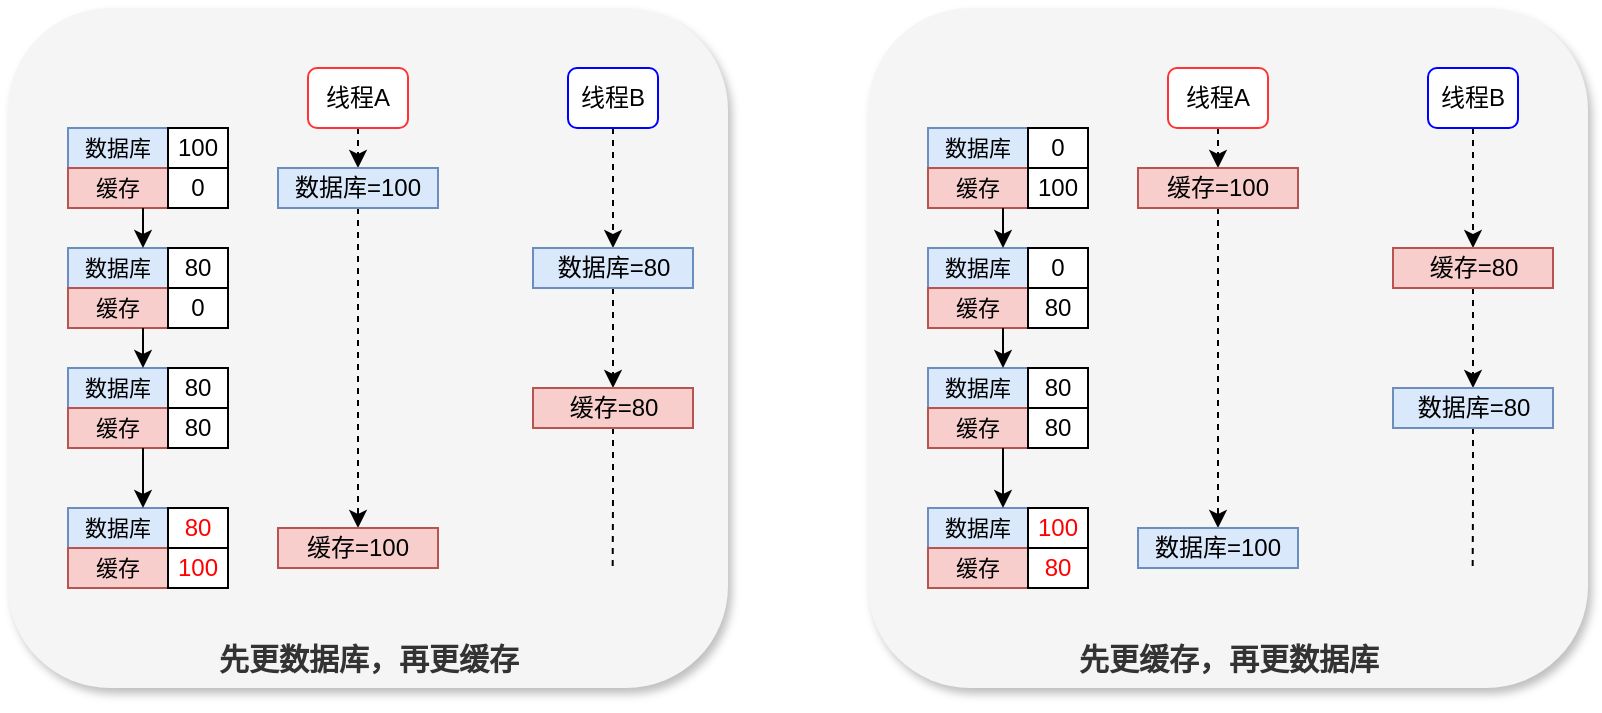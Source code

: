 <mxfile version="21.2.3" type="github">
  <diagram name="第 1 页" id="z1gU27IknUlDDUsyJ2qZ">
    <mxGraphModel dx="581" dy="354" grid="1" gridSize="10" guides="1" tooltips="1" connect="1" arrows="1" fold="1" page="1" pageScale="1" pageWidth="1169" pageHeight="827" math="0" shadow="0">
      <root>
        <mxCell id="0" />
        <mxCell id="1" parent="0" />
        <mxCell id="ilJ0-Uzo2o-Ag8Pwz9IC-57" value="" style="rounded=1;whiteSpace=wrap;html=1;fillColor=#f5f5f5;fontColor=#333333;strokeColor=none;shadow=1;" vertex="1" parent="1">
          <mxGeometry x="40" y="40" width="360" height="340" as="geometry" />
        </mxCell>
        <mxCell id="ilJ0-Uzo2o-Ag8Pwz9IC-20" style="edgeStyle=orthogonalEdgeStyle;rounded=0;orthogonalLoop=1;jettySize=auto;html=1;exitX=0.5;exitY=1;exitDx=0;exitDy=0;entryX=0.5;entryY=0;entryDx=0;entryDy=0;dashed=1;" edge="1" parent="1" source="ilJ0-Uzo2o-Ag8Pwz9IC-1" target="ilJ0-Uzo2o-Ag8Pwz9IC-19">
          <mxGeometry relative="1" as="geometry" />
        </mxCell>
        <mxCell id="ilJ0-Uzo2o-Ag8Pwz9IC-1" value="线程A" style="rounded=1;whiteSpace=wrap;html=1;strokeColor=#FF3333;" vertex="1" parent="1">
          <mxGeometry x="190" y="70" width="50" height="30" as="geometry" />
        </mxCell>
        <mxCell id="ilJ0-Uzo2o-Ag8Pwz9IC-24" style="edgeStyle=orthogonalEdgeStyle;rounded=0;orthogonalLoop=1;jettySize=auto;html=1;exitX=0.5;exitY=1;exitDx=0;exitDy=0;entryX=0.5;entryY=0;entryDx=0;entryDy=0;dashed=1;" edge="1" parent="1" source="ilJ0-Uzo2o-Ag8Pwz9IC-2" target="ilJ0-Uzo2o-Ag8Pwz9IC-23">
          <mxGeometry relative="1" as="geometry" />
        </mxCell>
        <mxCell id="ilJ0-Uzo2o-Ag8Pwz9IC-2" value="线程B" style="rounded=1;whiteSpace=wrap;html=1;strokeColor=#0000FF;" vertex="1" parent="1">
          <mxGeometry x="320" y="70" width="45" height="30" as="geometry" />
        </mxCell>
        <mxCell id="ilJ0-Uzo2o-Ag8Pwz9IC-17" value="" style="group" vertex="1" connectable="0" parent="1">
          <mxGeometry x="70" y="100" width="80" height="40" as="geometry" />
        </mxCell>
        <mxCell id="ilJ0-Uzo2o-Ag8Pwz9IC-12" value="" style="group" vertex="1" connectable="0" parent="ilJ0-Uzo2o-Ag8Pwz9IC-17">
          <mxGeometry width="80" height="20" as="geometry" />
        </mxCell>
        <mxCell id="ilJ0-Uzo2o-Ag8Pwz9IC-7" value="&lt;font style=&quot;font-size: 11px;&quot;&gt;数据库&lt;/font&gt;" style="rounded=0;whiteSpace=wrap;html=1;fillColor=#dae8fc;strokeColor=#6c8ebf;" vertex="1" parent="ilJ0-Uzo2o-Ag8Pwz9IC-12">
          <mxGeometry width="50" height="20" as="geometry" />
        </mxCell>
        <mxCell id="ilJ0-Uzo2o-Ag8Pwz9IC-8" value="100" style="rounded=0;whiteSpace=wrap;html=1;" vertex="1" parent="ilJ0-Uzo2o-Ag8Pwz9IC-12">
          <mxGeometry x="50" width="30" height="20" as="geometry" />
        </mxCell>
        <mxCell id="ilJ0-Uzo2o-Ag8Pwz9IC-16" value="" style="group" vertex="1" connectable="0" parent="ilJ0-Uzo2o-Ag8Pwz9IC-17">
          <mxGeometry y="20" width="80" height="20" as="geometry" />
        </mxCell>
        <mxCell id="ilJ0-Uzo2o-Ag8Pwz9IC-13" value="" style="group;fillColor=#f8cecc;strokeColor=#b85450;container=0;" vertex="1" connectable="0" parent="ilJ0-Uzo2o-Ag8Pwz9IC-16">
          <mxGeometry width="80" height="20" as="geometry" />
        </mxCell>
        <mxCell id="ilJ0-Uzo2o-Ag8Pwz9IC-14" value="&lt;font style=&quot;font-size: 11px;&quot;&gt;缓存&lt;/font&gt;" style="rounded=0;whiteSpace=wrap;html=1;fillColor=#f8cecc;strokeColor=#b85450;container=0;" vertex="1" parent="ilJ0-Uzo2o-Ag8Pwz9IC-16">
          <mxGeometry width="50" height="20" as="geometry" />
        </mxCell>
        <mxCell id="ilJ0-Uzo2o-Ag8Pwz9IC-15" value="0" style="rounded=0;whiteSpace=wrap;html=1;container=0;" vertex="1" parent="ilJ0-Uzo2o-Ag8Pwz9IC-16">
          <mxGeometry x="50" width="30" height="20" as="geometry" />
        </mxCell>
        <mxCell id="ilJ0-Uzo2o-Ag8Pwz9IC-22" style="edgeStyle=orthogonalEdgeStyle;rounded=0;orthogonalLoop=1;jettySize=auto;html=1;exitX=0.5;exitY=1;exitDx=0;exitDy=0;entryX=0.5;entryY=0;entryDx=0;entryDy=0;dashed=1;" edge="1" parent="1" source="ilJ0-Uzo2o-Ag8Pwz9IC-19" target="ilJ0-Uzo2o-Ag8Pwz9IC-21">
          <mxGeometry relative="1" as="geometry" />
        </mxCell>
        <mxCell id="ilJ0-Uzo2o-Ag8Pwz9IC-19" value="数据库=100" style="rounded=0;whiteSpace=wrap;html=1;fillColor=#dae8fc;strokeColor=#6c8ebf;" vertex="1" parent="1">
          <mxGeometry x="175" y="120" width="80" height="20" as="geometry" />
        </mxCell>
        <mxCell id="ilJ0-Uzo2o-Ag8Pwz9IC-21" value="缓存=100" style="rounded=0;whiteSpace=wrap;html=1;fillColor=#f8cecc;strokeColor=#b85450;" vertex="1" parent="1">
          <mxGeometry x="175" y="300" width="80" height="20" as="geometry" />
        </mxCell>
        <mxCell id="ilJ0-Uzo2o-Ag8Pwz9IC-26" style="edgeStyle=orthogonalEdgeStyle;rounded=0;orthogonalLoop=1;jettySize=auto;html=1;exitX=0.5;exitY=1;exitDx=0;exitDy=0;entryX=0.5;entryY=0;entryDx=0;entryDy=0;dashed=1;" edge="1" parent="1" source="ilJ0-Uzo2o-Ag8Pwz9IC-23" target="ilJ0-Uzo2o-Ag8Pwz9IC-25">
          <mxGeometry relative="1" as="geometry" />
        </mxCell>
        <mxCell id="ilJ0-Uzo2o-Ag8Pwz9IC-23" value="数据库=80" style="rounded=0;whiteSpace=wrap;html=1;fillColor=#dae8fc;strokeColor=#6c8ebf;" vertex="1" parent="1">
          <mxGeometry x="302.5" y="160" width="80" height="20" as="geometry" />
        </mxCell>
        <mxCell id="ilJ0-Uzo2o-Ag8Pwz9IC-27" style="edgeStyle=orthogonalEdgeStyle;rounded=0;orthogonalLoop=1;jettySize=auto;html=1;exitX=0.5;exitY=1;exitDx=0;exitDy=0;dashed=1;endArrow=none;endFill=0;" edge="1" parent="1" source="ilJ0-Uzo2o-Ag8Pwz9IC-25">
          <mxGeometry relative="1" as="geometry">
            <mxPoint x="342.333" y="320" as="targetPoint" />
          </mxGeometry>
        </mxCell>
        <mxCell id="ilJ0-Uzo2o-Ag8Pwz9IC-25" value="缓存=80" style="rounded=0;whiteSpace=wrap;html=1;fillColor=#f8cecc;strokeColor=#b85450;" vertex="1" parent="1">
          <mxGeometry x="302.5" y="230" width="80" height="20" as="geometry" />
        </mxCell>
        <mxCell id="ilJ0-Uzo2o-Ag8Pwz9IC-28" value="" style="group" vertex="1" connectable="0" parent="1">
          <mxGeometry x="70" y="160" width="80" height="40" as="geometry" />
        </mxCell>
        <mxCell id="ilJ0-Uzo2o-Ag8Pwz9IC-29" value="" style="group" vertex="1" connectable="0" parent="ilJ0-Uzo2o-Ag8Pwz9IC-28">
          <mxGeometry width="80" height="20" as="geometry" />
        </mxCell>
        <mxCell id="ilJ0-Uzo2o-Ag8Pwz9IC-30" value="&lt;font style=&quot;font-size: 11px;&quot;&gt;数据库&lt;/font&gt;" style="rounded=0;whiteSpace=wrap;html=1;fillColor=#dae8fc;strokeColor=#6c8ebf;" vertex="1" parent="ilJ0-Uzo2o-Ag8Pwz9IC-29">
          <mxGeometry width="50" height="20" as="geometry" />
        </mxCell>
        <mxCell id="ilJ0-Uzo2o-Ag8Pwz9IC-31" value="80" style="rounded=0;whiteSpace=wrap;html=1;" vertex="1" parent="ilJ0-Uzo2o-Ag8Pwz9IC-29">
          <mxGeometry x="50" width="30" height="20" as="geometry" />
        </mxCell>
        <mxCell id="ilJ0-Uzo2o-Ag8Pwz9IC-32" value="" style="group" vertex="1" connectable="0" parent="ilJ0-Uzo2o-Ag8Pwz9IC-28">
          <mxGeometry y="20" width="80" height="20" as="geometry" />
        </mxCell>
        <mxCell id="ilJ0-Uzo2o-Ag8Pwz9IC-33" value="" style="group;fillColor=#f8cecc;strokeColor=#b85450;container=0;" vertex="1" connectable="0" parent="ilJ0-Uzo2o-Ag8Pwz9IC-32">
          <mxGeometry width="80" height="20" as="geometry" />
        </mxCell>
        <mxCell id="ilJ0-Uzo2o-Ag8Pwz9IC-34" value="&lt;font style=&quot;font-size: 11px;&quot;&gt;缓存&lt;/font&gt;" style="rounded=0;whiteSpace=wrap;html=1;fillColor=#f8cecc;strokeColor=#b85450;container=0;" vertex="1" parent="ilJ0-Uzo2o-Ag8Pwz9IC-32">
          <mxGeometry width="50" height="20" as="geometry" />
        </mxCell>
        <mxCell id="ilJ0-Uzo2o-Ag8Pwz9IC-35" value="0" style="rounded=0;whiteSpace=wrap;html=1;container=0;" vertex="1" parent="ilJ0-Uzo2o-Ag8Pwz9IC-32">
          <mxGeometry x="50" width="30" height="20" as="geometry" />
        </mxCell>
        <mxCell id="ilJ0-Uzo2o-Ag8Pwz9IC-36" value="" style="group" vertex="1" connectable="0" parent="1">
          <mxGeometry x="70" y="220" width="80" height="40" as="geometry" />
        </mxCell>
        <mxCell id="ilJ0-Uzo2o-Ag8Pwz9IC-37" value="" style="group" vertex="1" connectable="0" parent="ilJ0-Uzo2o-Ag8Pwz9IC-36">
          <mxGeometry width="80" height="20" as="geometry" />
        </mxCell>
        <mxCell id="ilJ0-Uzo2o-Ag8Pwz9IC-38" value="&lt;font style=&quot;font-size: 11px;&quot;&gt;数据库&lt;/font&gt;" style="rounded=0;whiteSpace=wrap;html=1;fillColor=#dae8fc;strokeColor=#6c8ebf;" vertex="1" parent="ilJ0-Uzo2o-Ag8Pwz9IC-37">
          <mxGeometry width="50" height="20" as="geometry" />
        </mxCell>
        <mxCell id="ilJ0-Uzo2o-Ag8Pwz9IC-39" value="80" style="rounded=0;whiteSpace=wrap;html=1;" vertex="1" parent="ilJ0-Uzo2o-Ag8Pwz9IC-37">
          <mxGeometry x="50" width="30" height="20" as="geometry" />
        </mxCell>
        <mxCell id="ilJ0-Uzo2o-Ag8Pwz9IC-40" value="" style="group" vertex="1" connectable="0" parent="ilJ0-Uzo2o-Ag8Pwz9IC-36">
          <mxGeometry y="20" width="80" height="20" as="geometry" />
        </mxCell>
        <mxCell id="ilJ0-Uzo2o-Ag8Pwz9IC-41" value="" style="group;fillColor=#f8cecc;strokeColor=#b85450;container=0;" vertex="1" connectable="0" parent="ilJ0-Uzo2o-Ag8Pwz9IC-40">
          <mxGeometry width="80" height="20" as="geometry" />
        </mxCell>
        <mxCell id="ilJ0-Uzo2o-Ag8Pwz9IC-42" value="&lt;font style=&quot;font-size: 11px;&quot;&gt;缓存&lt;/font&gt;" style="rounded=0;whiteSpace=wrap;html=1;fillColor=#f8cecc;strokeColor=#b85450;container=0;" vertex="1" parent="ilJ0-Uzo2o-Ag8Pwz9IC-40">
          <mxGeometry width="50" height="20" as="geometry" />
        </mxCell>
        <mxCell id="ilJ0-Uzo2o-Ag8Pwz9IC-43" value="80" style="rounded=0;whiteSpace=wrap;html=1;container=0;" vertex="1" parent="ilJ0-Uzo2o-Ag8Pwz9IC-40">
          <mxGeometry x="50" width="30" height="20" as="geometry" />
        </mxCell>
        <mxCell id="ilJ0-Uzo2o-Ag8Pwz9IC-44" value="" style="group" vertex="1" connectable="0" parent="1">
          <mxGeometry x="70" y="290" width="80" height="40" as="geometry" />
        </mxCell>
        <mxCell id="ilJ0-Uzo2o-Ag8Pwz9IC-45" value="" style="group" vertex="1" connectable="0" parent="ilJ0-Uzo2o-Ag8Pwz9IC-44">
          <mxGeometry width="80" height="20" as="geometry" />
        </mxCell>
        <mxCell id="ilJ0-Uzo2o-Ag8Pwz9IC-46" value="&lt;font style=&quot;font-size: 11px;&quot;&gt;数据库&lt;/font&gt;" style="rounded=0;whiteSpace=wrap;html=1;fillColor=#dae8fc;strokeColor=#6c8ebf;" vertex="1" parent="ilJ0-Uzo2o-Ag8Pwz9IC-45">
          <mxGeometry width="50" height="20" as="geometry" />
        </mxCell>
        <mxCell id="ilJ0-Uzo2o-Ag8Pwz9IC-47" value="&lt;font color=&quot;#ff0000&quot;&gt;80&lt;/font&gt;" style="rounded=0;whiteSpace=wrap;html=1;" vertex="1" parent="ilJ0-Uzo2o-Ag8Pwz9IC-45">
          <mxGeometry x="50" width="30" height="20" as="geometry" />
        </mxCell>
        <mxCell id="ilJ0-Uzo2o-Ag8Pwz9IC-48" value="" style="group" vertex="1" connectable="0" parent="ilJ0-Uzo2o-Ag8Pwz9IC-44">
          <mxGeometry y="20" width="80" height="20" as="geometry" />
        </mxCell>
        <mxCell id="ilJ0-Uzo2o-Ag8Pwz9IC-49" value="" style="group;fillColor=#f8cecc;strokeColor=#b85450;container=0;" vertex="1" connectable="0" parent="ilJ0-Uzo2o-Ag8Pwz9IC-48">
          <mxGeometry width="80" height="20" as="geometry" />
        </mxCell>
        <mxCell id="ilJ0-Uzo2o-Ag8Pwz9IC-50" value="&lt;font style=&quot;font-size: 11px;&quot;&gt;缓存&lt;/font&gt;" style="rounded=0;whiteSpace=wrap;html=1;fillColor=#f8cecc;strokeColor=#b85450;container=0;" vertex="1" parent="ilJ0-Uzo2o-Ag8Pwz9IC-48">
          <mxGeometry width="50" height="20" as="geometry" />
        </mxCell>
        <mxCell id="ilJ0-Uzo2o-Ag8Pwz9IC-51" value="&lt;font color=&quot;#ff0000&quot;&gt;100&lt;/font&gt;" style="rounded=0;whiteSpace=wrap;html=1;container=0;" vertex="1" parent="ilJ0-Uzo2o-Ag8Pwz9IC-48">
          <mxGeometry x="50" width="30" height="20" as="geometry" />
        </mxCell>
        <mxCell id="ilJ0-Uzo2o-Ag8Pwz9IC-52" style="edgeStyle=orthogonalEdgeStyle;rounded=0;orthogonalLoop=1;jettySize=auto;html=1;exitX=0.75;exitY=1;exitDx=0;exitDy=0;entryX=0.75;entryY=0;entryDx=0;entryDy=0;" edge="1" parent="1" source="ilJ0-Uzo2o-Ag8Pwz9IC-14" target="ilJ0-Uzo2o-Ag8Pwz9IC-30">
          <mxGeometry relative="1" as="geometry" />
        </mxCell>
        <mxCell id="ilJ0-Uzo2o-Ag8Pwz9IC-53" style="edgeStyle=orthogonalEdgeStyle;rounded=0;orthogonalLoop=1;jettySize=auto;html=1;exitX=0.75;exitY=1;exitDx=0;exitDy=0;entryX=0.75;entryY=0;entryDx=0;entryDy=0;" edge="1" parent="1" source="ilJ0-Uzo2o-Ag8Pwz9IC-34" target="ilJ0-Uzo2o-Ag8Pwz9IC-38">
          <mxGeometry relative="1" as="geometry" />
        </mxCell>
        <mxCell id="ilJ0-Uzo2o-Ag8Pwz9IC-54" style="edgeStyle=orthogonalEdgeStyle;rounded=0;orthogonalLoop=1;jettySize=auto;html=1;exitX=0.75;exitY=1;exitDx=0;exitDy=0;entryX=0.75;entryY=0;entryDx=0;entryDy=0;" edge="1" parent="1" source="ilJ0-Uzo2o-Ag8Pwz9IC-42" target="ilJ0-Uzo2o-Ag8Pwz9IC-46">
          <mxGeometry relative="1" as="geometry" />
        </mxCell>
        <mxCell id="ilJ0-Uzo2o-Ag8Pwz9IC-58" value="&lt;h4 style=&quot;box-sizing: border-box; break-after: avoid-page; break-inside: avoid; orphans: 4; font-size: 1.25em; margin-top: 1rem; margin-bottom: 1rem; position: relative; line-height: 1.4; cursor: text; outline: 0px; box-shadow: none; color: rgb(51, 51, 51); font-family: &amp;quot;Open Sans&amp;quot;, &amp;quot;Clear Sans&amp;quot;, &amp;quot;Helvetica Neue&amp;quot;, Helvetica, Arial, &amp;quot;Segoe UI Emoji&amp;quot;, sans-serif; text-align: start;&quot; class=&quot;md-end-block md-heading md-focus&quot;&gt;先更数据库，再更缓存&lt;/h4&gt;" style="text;html=1;strokeColor=none;fillColor=none;align=center;verticalAlign=middle;whiteSpace=wrap;rounded=0;" vertex="1" parent="1">
          <mxGeometry x="132.5" y="350" width="175" height="30" as="geometry" />
        </mxCell>
        <mxCell id="ilJ0-Uzo2o-Ag8Pwz9IC-59" value="" style="rounded=1;whiteSpace=wrap;html=1;fillColor=#f5f5f5;fontColor=#333333;strokeColor=none;shadow=1;" vertex="1" parent="1">
          <mxGeometry x="470" y="40" width="360" height="340" as="geometry" />
        </mxCell>
        <mxCell id="ilJ0-Uzo2o-Ag8Pwz9IC-60" style="edgeStyle=orthogonalEdgeStyle;rounded=0;orthogonalLoop=1;jettySize=auto;html=1;exitX=0.5;exitY=1;exitDx=0;exitDy=0;entryX=0.5;entryY=0;entryDx=0;entryDy=0;dashed=1;" edge="1" parent="1" source="ilJ0-Uzo2o-Ag8Pwz9IC-61" target="ilJ0-Uzo2o-Ag8Pwz9IC-73">
          <mxGeometry relative="1" as="geometry" />
        </mxCell>
        <mxCell id="ilJ0-Uzo2o-Ag8Pwz9IC-61" value="线程A" style="rounded=1;whiteSpace=wrap;html=1;strokeColor=#FF3333;" vertex="1" parent="1">
          <mxGeometry x="620" y="70" width="50" height="30" as="geometry" />
        </mxCell>
        <mxCell id="ilJ0-Uzo2o-Ag8Pwz9IC-62" style="edgeStyle=orthogonalEdgeStyle;rounded=0;orthogonalLoop=1;jettySize=auto;html=1;exitX=0.5;exitY=1;exitDx=0;exitDy=0;entryX=0.5;entryY=0;entryDx=0;entryDy=0;dashed=1;" edge="1" parent="1" source="ilJ0-Uzo2o-Ag8Pwz9IC-63" target="ilJ0-Uzo2o-Ag8Pwz9IC-76">
          <mxGeometry relative="1" as="geometry" />
        </mxCell>
        <mxCell id="ilJ0-Uzo2o-Ag8Pwz9IC-63" value="线程B" style="rounded=1;whiteSpace=wrap;html=1;strokeColor=#0000FF;" vertex="1" parent="1">
          <mxGeometry x="750" y="70" width="45" height="30" as="geometry" />
        </mxCell>
        <mxCell id="ilJ0-Uzo2o-Ag8Pwz9IC-64" value="" style="group" vertex="1" connectable="0" parent="1">
          <mxGeometry x="500" y="100" width="80" height="40" as="geometry" />
        </mxCell>
        <mxCell id="ilJ0-Uzo2o-Ag8Pwz9IC-65" value="" style="group" vertex="1" connectable="0" parent="ilJ0-Uzo2o-Ag8Pwz9IC-64">
          <mxGeometry width="80" height="20" as="geometry" />
        </mxCell>
        <mxCell id="ilJ0-Uzo2o-Ag8Pwz9IC-66" value="&lt;font style=&quot;font-size: 11px;&quot;&gt;数据库&lt;/font&gt;" style="rounded=0;whiteSpace=wrap;html=1;fillColor=#dae8fc;strokeColor=#6c8ebf;" vertex="1" parent="ilJ0-Uzo2o-Ag8Pwz9IC-65">
          <mxGeometry width="50" height="20" as="geometry" />
        </mxCell>
        <mxCell id="ilJ0-Uzo2o-Ag8Pwz9IC-67" value="0" style="rounded=0;whiteSpace=wrap;html=1;" vertex="1" parent="ilJ0-Uzo2o-Ag8Pwz9IC-65">
          <mxGeometry x="50" width="30" height="20" as="geometry" />
        </mxCell>
        <mxCell id="ilJ0-Uzo2o-Ag8Pwz9IC-68" value="" style="group" vertex="1" connectable="0" parent="ilJ0-Uzo2o-Ag8Pwz9IC-64">
          <mxGeometry y="20" width="80" height="20" as="geometry" />
        </mxCell>
        <mxCell id="ilJ0-Uzo2o-Ag8Pwz9IC-69" value="" style="group;fillColor=#f8cecc;strokeColor=#b85450;container=0;" vertex="1" connectable="0" parent="ilJ0-Uzo2o-Ag8Pwz9IC-68">
          <mxGeometry width="80" height="20" as="geometry" />
        </mxCell>
        <mxCell id="ilJ0-Uzo2o-Ag8Pwz9IC-70" value="&lt;font style=&quot;font-size: 11px;&quot;&gt;缓存&lt;/font&gt;" style="rounded=0;whiteSpace=wrap;html=1;fillColor=#f8cecc;strokeColor=#b85450;container=0;" vertex="1" parent="ilJ0-Uzo2o-Ag8Pwz9IC-68">
          <mxGeometry width="50" height="20" as="geometry" />
        </mxCell>
        <mxCell id="ilJ0-Uzo2o-Ag8Pwz9IC-71" value="100" style="rounded=0;whiteSpace=wrap;html=1;container=0;" vertex="1" parent="ilJ0-Uzo2o-Ag8Pwz9IC-68">
          <mxGeometry x="50" width="30" height="20" as="geometry" />
        </mxCell>
        <mxCell id="ilJ0-Uzo2o-Ag8Pwz9IC-72" style="edgeStyle=orthogonalEdgeStyle;rounded=0;orthogonalLoop=1;jettySize=auto;html=1;exitX=0.5;exitY=1;exitDx=0;exitDy=0;entryX=0.5;entryY=0;entryDx=0;entryDy=0;dashed=1;" edge="1" parent="1" source="ilJ0-Uzo2o-Ag8Pwz9IC-73" target="ilJ0-Uzo2o-Ag8Pwz9IC-74">
          <mxGeometry relative="1" as="geometry" />
        </mxCell>
        <mxCell id="ilJ0-Uzo2o-Ag8Pwz9IC-73" value="缓存=100" style="rounded=0;whiteSpace=wrap;html=1;fillColor=#f8cecc;strokeColor=#b85450;" vertex="1" parent="1">
          <mxGeometry x="605" y="120" width="80" height="20" as="geometry" />
        </mxCell>
        <mxCell id="ilJ0-Uzo2o-Ag8Pwz9IC-74" value="数据库=100" style="rounded=0;whiteSpace=wrap;html=1;fillColor=#dae8fc;strokeColor=#6c8ebf;" vertex="1" parent="1">
          <mxGeometry x="605" y="300" width="80" height="20" as="geometry" />
        </mxCell>
        <mxCell id="ilJ0-Uzo2o-Ag8Pwz9IC-75" style="edgeStyle=orthogonalEdgeStyle;rounded=0;orthogonalLoop=1;jettySize=auto;html=1;exitX=0.5;exitY=1;exitDx=0;exitDy=0;entryX=0.5;entryY=0;entryDx=0;entryDy=0;dashed=1;" edge="1" parent="1" source="ilJ0-Uzo2o-Ag8Pwz9IC-76" target="ilJ0-Uzo2o-Ag8Pwz9IC-78">
          <mxGeometry relative="1" as="geometry" />
        </mxCell>
        <mxCell id="ilJ0-Uzo2o-Ag8Pwz9IC-76" value="缓存=80" style="rounded=0;whiteSpace=wrap;html=1;fillColor=#f8cecc;strokeColor=#b85450;" vertex="1" parent="1">
          <mxGeometry x="732.5" y="160" width="80" height="20" as="geometry" />
        </mxCell>
        <mxCell id="ilJ0-Uzo2o-Ag8Pwz9IC-77" style="edgeStyle=orthogonalEdgeStyle;rounded=0;orthogonalLoop=1;jettySize=auto;html=1;exitX=0.5;exitY=1;exitDx=0;exitDy=0;dashed=1;endArrow=none;endFill=0;" edge="1" parent="1" source="ilJ0-Uzo2o-Ag8Pwz9IC-78">
          <mxGeometry relative="1" as="geometry">
            <mxPoint x="772.333" y="320" as="targetPoint" />
          </mxGeometry>
        </mxCell>
        <mxCell id="ilJ0-Uzo2o-Ag8Pwz9IC-78" value="数据库=80" style="rounded=0;whiteSpace=wrap;html=1;fillColor=#dae8fc;strokeColor=#6c8ebf;" vertex="1" parent="1">
          <mxGeometry x="732.5" y="230" width="80" height="20" as="geometry" />
        </mxCell>
        <mxCell id="ilJ0-Uzo2o-Ag8Pwz9IC-79" value="" style="group" vertex="1" connectable="0" parent="1">
          <mxGeometry x="500" y="160" width="80" height="40" as="geometry" />
        </mxCell>
        <mxCell id="ilJ0-Uzo2o-Ag8Pwz9IC-80" value="" style="group" vertex="1" connectable="0" parent="ilJ0-Uzo2o-Ag8Pwz9IC-79">
          <mxGeometry width="80" height="20" as="geometry" />
        </mxCell>
        <mxCell id="ilJ0-Uzo2o-Ag8Pwz9IC-81" value="&lt;font style=&quot;font-size: 11px;&quot;&gt;数据库&lt;/font&gt;" style="rounded=0;whiteSpace=wrap;html=1;fillColor=#dae8fc;strokeColor=#6c8ebf;" vertex="1" parent="ilJ0-Uzo2o-Ag8Pwz9IC-80">
          <mxGeometry width="50" height="20" as="geometry" />
        </mxCell>
        <mxCell id="ilJ0-Uzo2o-Ag8Pwz9IC-82" value="0" style="rounded=0;whiteSpace=wrap;html=1;" vertex="1" parent="ilJ0-Uzo2o-Ag8Pwz9IC-80">
          <mxGeometry x="50" width="30" height="20" as="geometry" />
        </mxCell>
        <mxCell id="ilJ0-Uzo2o-Ag8Pwz9IC-83" value="" style="group" vertex="1" connectable="0" parent="ilJ0-Uzo2o-Ag8Pwz9IC-79">
          <mxGeometry y="20" width="80" height="20" as="geometry" />
        </mxCell>
        <mxCell id="ilJ0-Uzo2o-Ag8Pwz9IC-84" value="" style="group;fillColor=#f8cecc;strokeColor=#b85450;container=0;" vertex="1" connectable="0" parent="ilJ0-Uzo2o-Ag8Pwz9IC-83">
          <mxGeometry width="80" height="20" as="geometry" />
        </mxCell>
        <mxCell id="ilJ0-Uzo2o-Ag8Pwz9IC-85" value="&lt;font style=&quot;font-size: 11px;&quot;&gt;缓存&lt;/font&gt;" style="rounded=0;whiteSpace=wrap;html=1;fillColor=#f8cecc;strokeColor=#b85450;container=0;" vertex="1" parent="ilJ0-Uzo2o-Ag8Pwz9IC-83">
          <mxGeometry width="50" height="20" as="geometry" />
        </mxCell>
        <mxCell id="ilJ0-Uzo2o-Ag8Pwz9IC-86" value="80" style="rounded=0;whiteSpace=wrap;html=1;container=0;" vertex="1" parent="ilJ0-Uzo2o-Ag8Pwz9IC-83">
          <mxGeometry x="50" width="30" height="20" as="geometry" />
        </mxCell>
        <mxCell id="ilJ0-Uzo2o-Ag8Pwz9IC-87" value="" style="group" vertex="1" connectable="0" parent="1">
          <mxGeometry x="500" y="220" width="80" height="40" as="geometry" />
        </mxCell>
        <mxCell id="ilJ0-Uzo2o-Ag8Pwz9IC-88" value="" style="group" vertex="1" connectable="0" parent="ilJ0-Uzo2o-Ag8Pwz9IC-87">
          <mxGeometry width="80" height="20" as="geometry" />
        </mxCell>
        <mxCell id="ilJ0-Uzo2o-Ag8Pwz9IC-89" value="&lt;font style=&quot;font-size: 11px;&quot;&gt;数据库&lt;/font&gt;" style="rounded=0;whiteSpace=wrap;html=1;fillColor=#dae8fc;strokeColor=#6c8ebf;" vertex="1" parent="ilJ0-Uzo2o-Ag8Pwz9IC-88">
          <mxGeometry width="50" height="20" as="geometry" />
        </mxCell>
        <mxCell id="ilJ0-Uzo2o-Ag8Pwz9IC-90" value="80" style="rounded=0;whiteSpace=wrap;html=1;" vertex="1" parent="ilJ0-Uzo2o-Ag8Pwz9IC-88">
          <mxGeometry x="50" width="30" height="20" as="geometry" />
        </mxCell>
        <mxCell id="ilJ0-Uzo2o-Ag8Pwz9IC-91" value="" style="group" vertex="1" connectable="0" parent="ilJ0-Uzo2o-Ag8Pwz9IC-87">
          <mxGeometry y="20" width="80" height="20" as="geometry" />
        </mxCell>
        <mxCell id="ilJ0-Uzo2o-Ag8Pwz9IC-92" value="" style="group;fillColor=#f8cecc;strokeColor=#b85450;container=0;" vertex="1" connectable="0" parent="ilJ0-Uzo2o-Ag8Pwz9IC-91">
          <mxGeometry width="80" height="20" as="geometry" />
        </mxCell>
        <mxCell id="ilJ0-Uzo2o-Ag8Pwz9IC-93" value="&lt;font style=&quot;font-size: 11px;&quot;&gt;缓存&lt;/font&gt;" style="rounded=0;whiteSpace=wrap;html=1;fillColor=#f8cecc;strokeColor=#b85450;container=0;" vertex="1" parent="ilJ0-Uzo2o-Ag8Pwz9IC-91">
          <mxGeometry width="50" height="20" as="geometry" />
        </mxCell>
        <mxCell id="ilJ0-Uzo2o-Ag8Pwz9IC-94" value="80" style="rounded=0;whiteSpace=wrap;html=1;container=0;" vertex="1" parent="ilJ0-Uzo2o-Ag8Pwz9IC-91">
          <mxGeometry x="50" width="30" height="20" as="geometry" />
        </mxCell>
        <mxCell id="ilJ0-Uzo2o-Ag8Pwz9IC-95" value="" style="group" vertex="1" connectable="0" parent="1">
          <mxGeometry x="500" y="290" width="80" height="40" as="geometry" />
        </mxCell>
        <mxCell id="ilJ0-Uzo2o-Ag8Pwz9IC-96" value="" style="group" vertex="1" connectable="0" parent="ilJ0-Uzo2o-Ag8Pwz9IC-95">
          <mxGeometry width="80" height="20" as="geometry" />
        </mxCell>
        <mxCell id="ilJ0-Uzo2o-Ag8Pwz9IC-97" value="&lt;font style=&quot;font-size: 11px;&quot;&gt;数据库&lt;/font&gt;" style="rounded=0;whiteSpace=wrap;html=1;fillColor=#dae8fc;strokeColor=#6c8ebf;" vertex="1" parent="ilJ0-Uzo2o-Ag8Pwz9IC-96">
          <mxGeometry width="50" height="20" as="geometry" />
        </mxCell>
        <mxCell id="ilJ0-Uzo2o-Ag8Pwz9IC-98" value="&lt;font color=&quot;#ff0000&quot;&gt;100&lt;/font&gt;" style="rounded=0;whiteSpace=wrap;html=1;" vertex="1" parent="ilJ0-Uzo2o-Ag8Pwz9IC-96">
          <mxGeometry x="50" width="30" height="20" as="geometry" />
        </mxCell>
        <mxCell id="ilJ0-Uzo2o-Ag8Pwz9IC-99" value="" style="group" vertex="1" connectable="0" parent="ilJ0-Uzo2o-Ag8Pwz9IC-95">
          <mxGeometry y="20" width="80" height="20" as="geometry" />
        </mxCell>
        <mxCell id="ilJ0-Uzo2o-Ag8Pwz9IC-100" value="" style="group;fillColor=#f8cecc;strokeColor=#b85450;container=0;" vertex="1" connectable="0" parent="ilJ0-Uzo2o-Ag8Pwz9IC-99">
          <mxGeometry width="80" height="20" as="geometry" />
        </mxCell>
        <mxCell id="ilJ0-Uzo2o-Ag8Pwz9IC-101" value="&lt;font style=&quot;font-size: 11px;&quot;&gt;缓存&lt;/font&gt;" style="rounded=0;whiteSpace=wrap;html=1;fillColor=#f8cecc;strokeColor=#b85450;container=0;" vertex="1" parent="ilJ0-Uzo2o-Ag8Pwz9IC-99">
          <mxGeometry width="50" height="20" as="geometry" />
        </mxCell>
        <mxCell id="ilJ0-Uzo2o-Ag8Pwz9IC-102" value="&lt;font color=&quot;#ff0000&quot;&gt;80&lt;/font&gt;" style="rounded=0;whiteSpace=wrap;html=1;container=0;" vertex="1" parent="ilJ0-Uzo2o-Ag8Pwz9IC-99">
          <mxGeometry x="50" width="30" height="20" as="geometry" />
        </mxCell>
        <mxCell id="ilJ0-Uzo2o-Ag8Pwz9IC-103" style="edgeStyle=orthogonalEdgeStyle;rounded=0;orthogonalLoop=1;jettySize=auto;html=1;exitX=0.75;exitY=1;exitDx=0;exitDy=0;entryX=0.75;entryY=0;entryDx=0;entryDy=0;" edge="1" parent="1" source="ilJ0-Uzo2o-Ag8Pwz9IC-70" target="ilJ0-Uzo2o-Ag8Pwz9IC-81">
          <mxGeometry relative="1" as="geometry" />
        </mxCell>
        <mxCell id="ilJ0-Uzo2o-Ag8Pwz9IC-104" style="edgeStyle=orthogonalEdgeStyle;rounded=0;orthogonalLoop=1;jettySize=auto;html=1;exitX=0.75;exitY=1;exitDx=0;exitDy=0;entryX=0.75;entryY=0;entryDx=0;entryDy=0;" edge="1" parent="1" source="ilJ0-Uzo2o-Ag8Pwz9IC-85" target="ilJ0-Uzo2o-Ag8Pwz9IC-89">
          <mxGeometry relative="1" as="geometry" />
        </mxCell>
        <mxCell id="ilJ0-Uzo2o-Ag8Pwz9IC-105" style="edgeStyle=orthogonalEdgeStyle;rounded=0;orthogonalLoop=1;jettySize=auto;html=1;exitX=0.75;exitY=1;exitDx=0;exitDy=0;entryX=0.75;entryY=0;entryDx=0;entryDy=0;" edge="1" parent="1" source="ilJ0-Uzo2o-Ag8Pwz9IC-93" target="ilJ0-Uzo2o-Ag8Pwz9IC-97">
          <mxGeometry relative="1" as="geometry" />
        </mxCell>
        <mxCell id="ilJ0-Uzo2o-Ag8Pwz9IC-106" value="&lt;h4 style=&quot;box-sizing: border-box; break-after: avoid-page; break-inside: avoid; orphans: 4; font-size: 1.25em; margin-top: 1rem; margin-bottom: 1rem; position: relative; line-height: 1.4; cursor: text; outline: 0px; box-shadow: none; color: rgb(51, 51, 51); font-family: &amp;quot;Open Sans&amp;quot;, &amp;quot;Clear Sans&amp;quot;, &amp;quot;Helvetica Neue&amp;quot;, Helvetica, Arial, &amp;quot;Segoe UI Emoji&amp;quot;, sans-serif; text-align: start;&quot; class=&quot;md-end-block md-heading md-focus&quot;&gt;先更缓存，再更数据库&lt;/h4&gt;" style="text;html=1;strokeColor=none;fillColor=none;align=center;verticalAlign=middle;whiteSpace=wrap;rounded=0;" vertex="1" parent="1">
          <mxGeometry x="562.5" y="350" width="175" height="30" as="geometry" />
        </mxCell>
      </root>
    </mxGraphModel>
  </diagram>
</mxfile>
